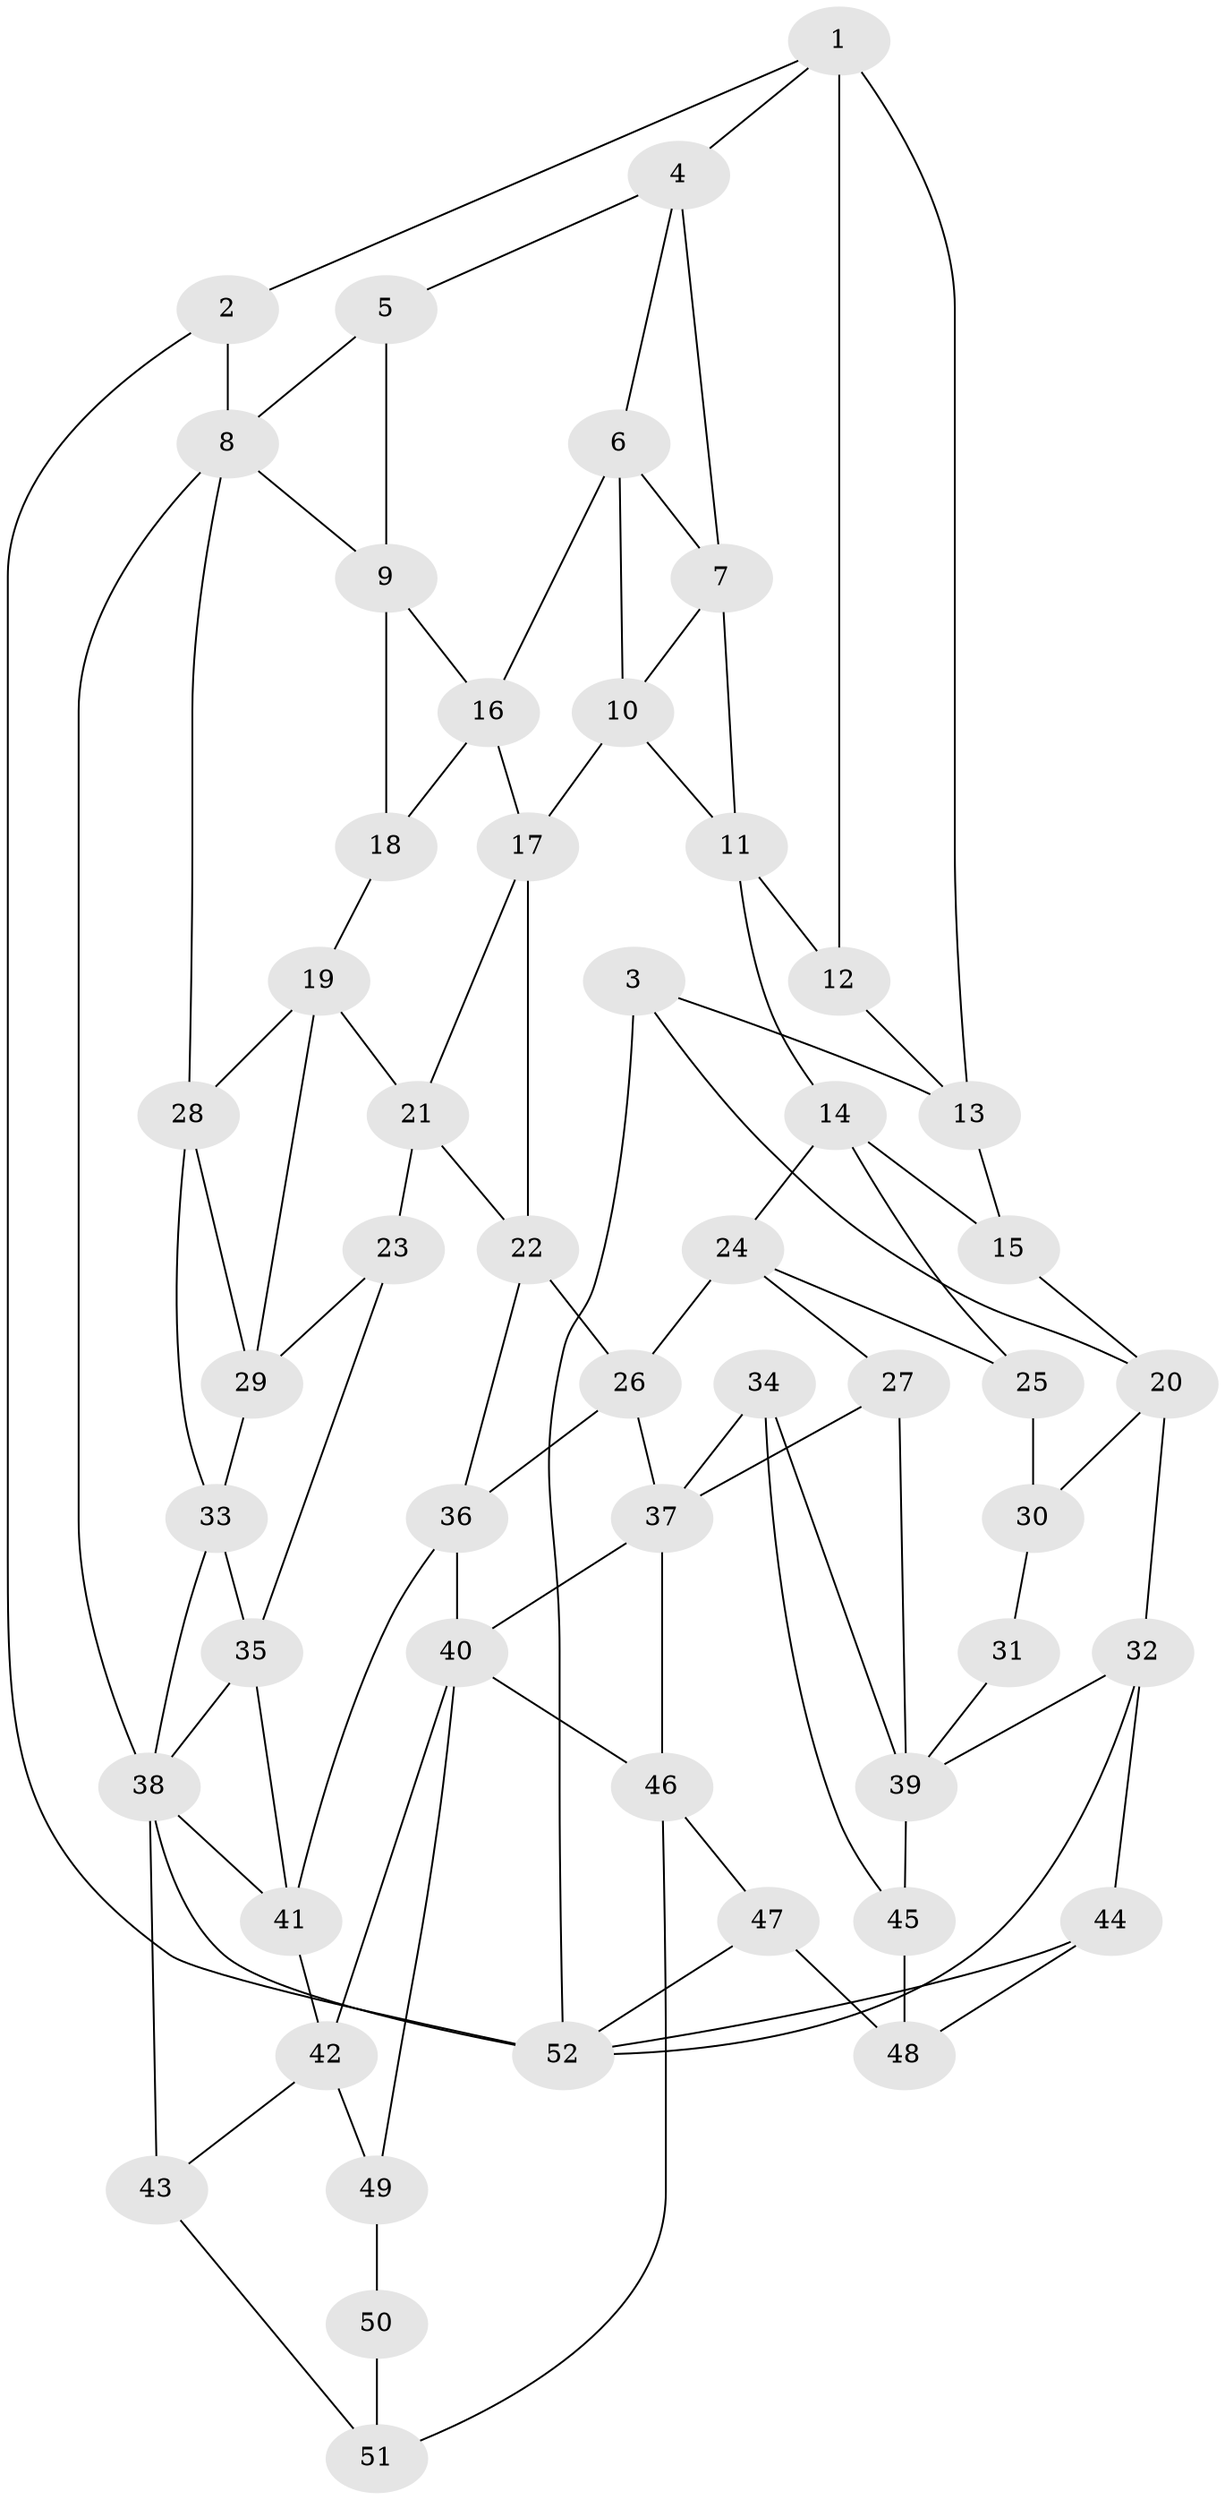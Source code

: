 // original degree distribution, {3: 0.019417475728155338, 4: 0.21359223300970873, 5: 0.5825242718446602, 6: 0.18446601941747573}
// Generated by graph-tools (version 1.1) at 2025/27/03/09/25 03:27:11]
// undirected, 52 vertices, 97 edges
graph export_dot {
graph [start="1"]
  node [color=gray90,style=filled];
  1;
  2;
  3;
  4;
  5;
  6;
  7;
  8;
  9;
  10;
  11;
  12;
  13;
  14;
  15;
  16;
  17;
  18;
  19;
  20;
  21;
  22;
  23;
  24;
  25;
  26;
  27;
  28;
  29;
  30;
  31;
  32;
  33;
  34;
  35;
  36;
  37;
  38;
  39;
  40;
  41;
  42;
  43;
  44;
  45;
  46;
  47;
  48;
  49;
  50;
  51;
  52;
  1 -- 2 [weight=1.0];
  1 -- 4 [weight=1.0];
  1 -- 12 [weight=2.0];
  1 -- 13 [weight=1.0];
  2 -- 8 [weight=1.0];
  2 -- 52 [weight=1.0];
  3 -- 13 [weight=1.0];
  3 -- 20 [weight=1.0];
  3 -- 52 [weight=1.0];
  4 -- 5 [weight=1.0];
  4 -- 6 [weight=1.0];
  4 -- 7 [weight=1.0];
  5 -- 8 [weight=1.0];
  5 -- 9 [weight=1.0];
  6 -- 7 [weight=1.0];
  6 -- 10 [weight=1.0];
  6 -- 16 [weight=1.0];
  7 -- 10 [weight=1.0];
  7 -- 11 [weight=1.0];
  8 -- 9 [weight=1.0];
  8 -- 28 [weight=1.0];
  8 -- 38 [weight=1.0];
  9 -- 16 [weight=1.0];
  9 -- 18 [weight=1.0];
  10 -- 11 [weight=1.0];
  10 -- 17 [weight=1.0];
  11 -- 12 [weight=1.0];
  11 -- 14 [weight=1.0];
  12 -- 13 [weight=1.0];
  13 -- 15 [weight=1.0];
  14 -- 15 [weight=1.0];
  14 -- 24 [weight=1.0];
  14 -- 25 [weight=1.0];
  15 -- 20 [weight=1.0];
  16 -- 17 [weight=1.0];
  16 -- 18 [weight=1.0];
  17 -- 21 [weight=1.0];
  17 -- 22 [weight=1.0];
  18 -- 19 [weight=1.0];
  19 -- 21 [weight=1.0];
  19 -- 28 [weight=1.0];
  19 -- 29 [weight=1.0];
  20 -- 30 [weight=1.0];
  20 -- 32 [weight=1.0];
  21 -- 22 [weight=1.0];
  21 -- 23 [weight=1.0];
  22 -- 26 [weight=1.0];
  22 -- 36 [weight=1.0];
  23 -- 29 [weight=1.0];
  23 -- 35 [weight=1.0];
  24 -- 25 [weight=1.0];
  24 -- 26 [weight=1.0];
  24 -- 27 [weight=1.0];
  25 -- 30 [weight=2.0];
  26 -- 36 [weight=1.0];
  26 -- 37 [weight=1.0];
  27 -- 37 [weight=2.0];
  27 -- 39 [weight=1.0];
  28 -- 29 [weight=1.0];
  28 -- 33 [weight=1.0];
  29 -- 33 [weight=1.0];
  30 -- 31 [weight=1.0];
  31 -- 39 [weight=2.0];
  32 -- 39 [weight=1.0];
  32 -- 44 [weight=1.0];
  32 -- 52 [weight=1.0];
  33 -- 35 [weight=1.0];
  33 -- 38 [weight=1.0];
  34 -- 37 [weight=1.0];
  34 -- 39 [weight=1.0];
  34 -- 45 [weight=1.0];
  35 -- 38 [weight=1.0];
  35 -- 41 [weight=1.0];
  36 -- 40 [weight=1.0];
  36 -- 41 [weight=1.0];
  37 -- 40 [weight=1.0];
  37 -- 46 [weight=1.0];
  38 -- 41 [weight=1.0];
  38 -- 43 [weight=2.0];
  38 -- 52 [weight=1.0];
  39 -- 45 [weight=1.0];
  40 -- 42 [weight=1.0];
  40 -- 46 [weight=1.0];
  40 -- 49 [weight=1.0];
  41 -- 42 [weight=1.0];
  42 -- 43 [weight=1.0];
  42 -- 49 [weight=1.0];
  43 -- 51 [weight=1.0];
  44 -- 48 [weight=1.0];
  44 -- 52 [weight=1.0];
  45 -- 48 [weight=2.0];
  46 -- 47 [weight=1.0];
  46 -- 51 [weight=1.0];
  47 -- 48 [weight=1.0];
  47 -- 52 [weight=1.0];
  49 -- 50 [weight=2.0];
  50 -- 51 [weight=2.0];
}
